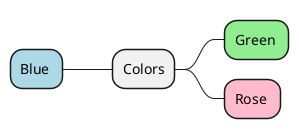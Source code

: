 @startmindmap
<style>
mindmapDiagram {
	.green {
		BackgroundColor lightgreen
	}
	.rose {
		BackgroundColor #FFBBCC
	}
	.your_style_name {
		BackgroundColor lightblue
	}
}
</style>
+ Colors
++ Green <<green>>
++ Rose <<rose>>
-- Blue <<your_style_name>>
@endmindmap
